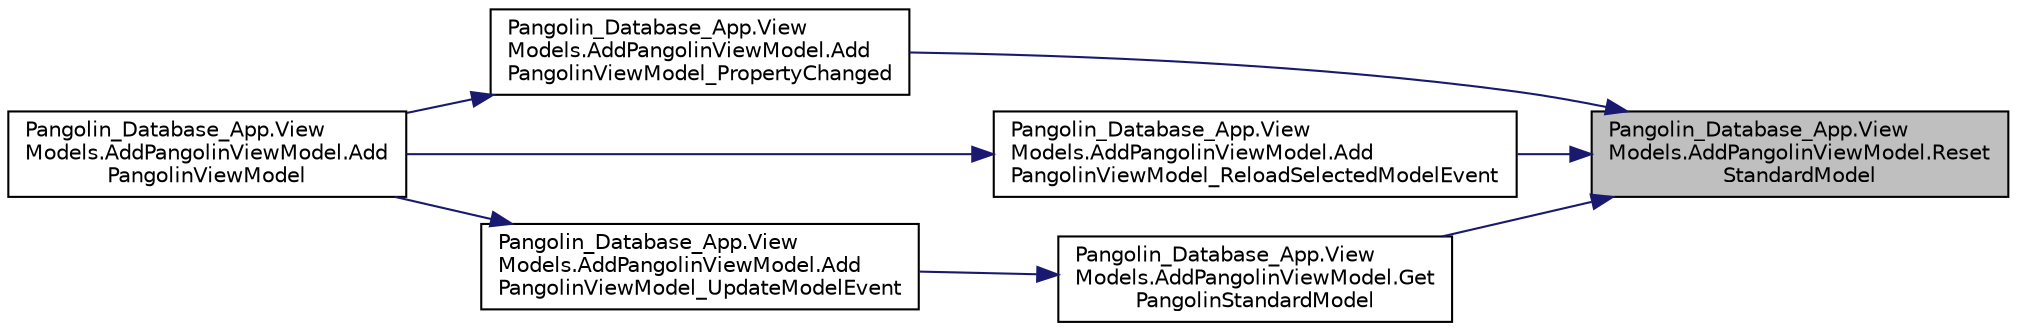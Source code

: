 digraph "Pangolin_Database_App.ViewModels.AddPangolinViewModel.ResetStandardModel"
{
 // LATEX_PDF_SIZE
  edge [fontname="Helvetica",fontsize="10",labelfontname="Helvetica",labelfontsize="10"];
  node [fontname="Helvetica",fontsize="10",shape=record];
  rankdir="RL";
  Node1 [label="Pangolin_Database_App.View\lModels.AddPangolinViewModel.Reset\lStandardModel",height=0.2,width=0.4,color="black", fillcolor="grey75", style="filled", fontcolor="black",tooltip="Resets standardmodel if change of pangolin selection"];
  Node1 -> Node2 [dir="back",color="midnightblue",fontsize="10",style="solid",fontname="Helvetica"];
  Node2 [label="Pangolin_Database_App.View\lModels.AddPangolinViewModel.Add\lPangolinViewModel_PropertyChanged",height=0.2,width=0.4,color="black", fillcolor="white", style="filled",URL="$class_pangolin___database___app_1_1_view_models_1_1_add_pangolin_view_model.html#a6addf738c1575e627e49d8b5eaebd0e5",tooltip="Resets the standard model if the selected model switches to another"];
  Node2 -> Node3 [dir="back",color="midnightblue",fontsize="10",style="solid",fontname="Helvetica"];
  Node3 [label="Pangolin_Database_App.View\lModels.AddPangolinViewModel.Add\lPangolinViewModel",height=0.2,width=0.4,color="black", fillcolor="white", style="filled",URL="$class_pangolin___database___app_1_1_view_models_1_1_add_pangolin_view_model.html#a9e5a4f8a162a704f8251271f92379e54",tooltip="Initalized edit view with model"];
  Node1 -> Node4 [dir="back",color="midnightblue",fontsize="10",style="solid",fontname="Helvetica"];
  Node4 [label="Pangolin_Database_App.View\lModels.AddPangolinViewModel.Add\lPangolinViewModel_ReloadSelectedModelEvent",height=0.2,width=0.4,color="black", fillcolor="white", style="filled",URL="$class_pangolin___database___app_1_1_view_models_1_1_add_pangolin_view_model.html#a87c54e5b76254594a7bed7c09663c82e",tooltip="Resets the standard model if save \"no\" button is clicked"];
  Node4 -> Node3 [dir="back",color="midnightblue",fontsize="10",style="solid",fontname="Helvetica"];
  Node1 -> Node5 [dir="back",color="midnightblue",fontsize="10",style="solid",fontname="Helvetica"];
  Node5 [label="Pangolin_Database_App.View\lModels.AddPangolinViewModel.Get\lPangolinStandardModel",height=0.2,width=0.4,color="black", fillcolor="white", style="filled",URL="$class_pangolin___database___app_1_1_view_models_1_1_add_pangolin_view_model.html#a60f708bbc1b118b1107d28f807074566",tooltip="Factory to create a pangolin standard model"];
  Node5 -> Node6 [dir="back",color="midnightblue",fontsize="10",style="solid",fontname="Helvetica"];
  Node6 [label="Pangolin_Database_App.View\lModels.AddPangolinViewModel.Add\lPangolinViewModel_UpdateModelEvent",height=0.2,width=0.4,color="black", fillcolor="white", style="filled",URL="$class_pangolin___database___app_1_1_view_models_1_1_add_pangolin_view_model.html#a30efd0885955ace8a16573e0395cd208",tooltip="Method that adds a new pangolin standard model if a new pangolin is added"];
  Node6 -> Node3 [dir="back",color="midnightblue",fontsize="10",style="solid",fontname="Helvetica"];
}
